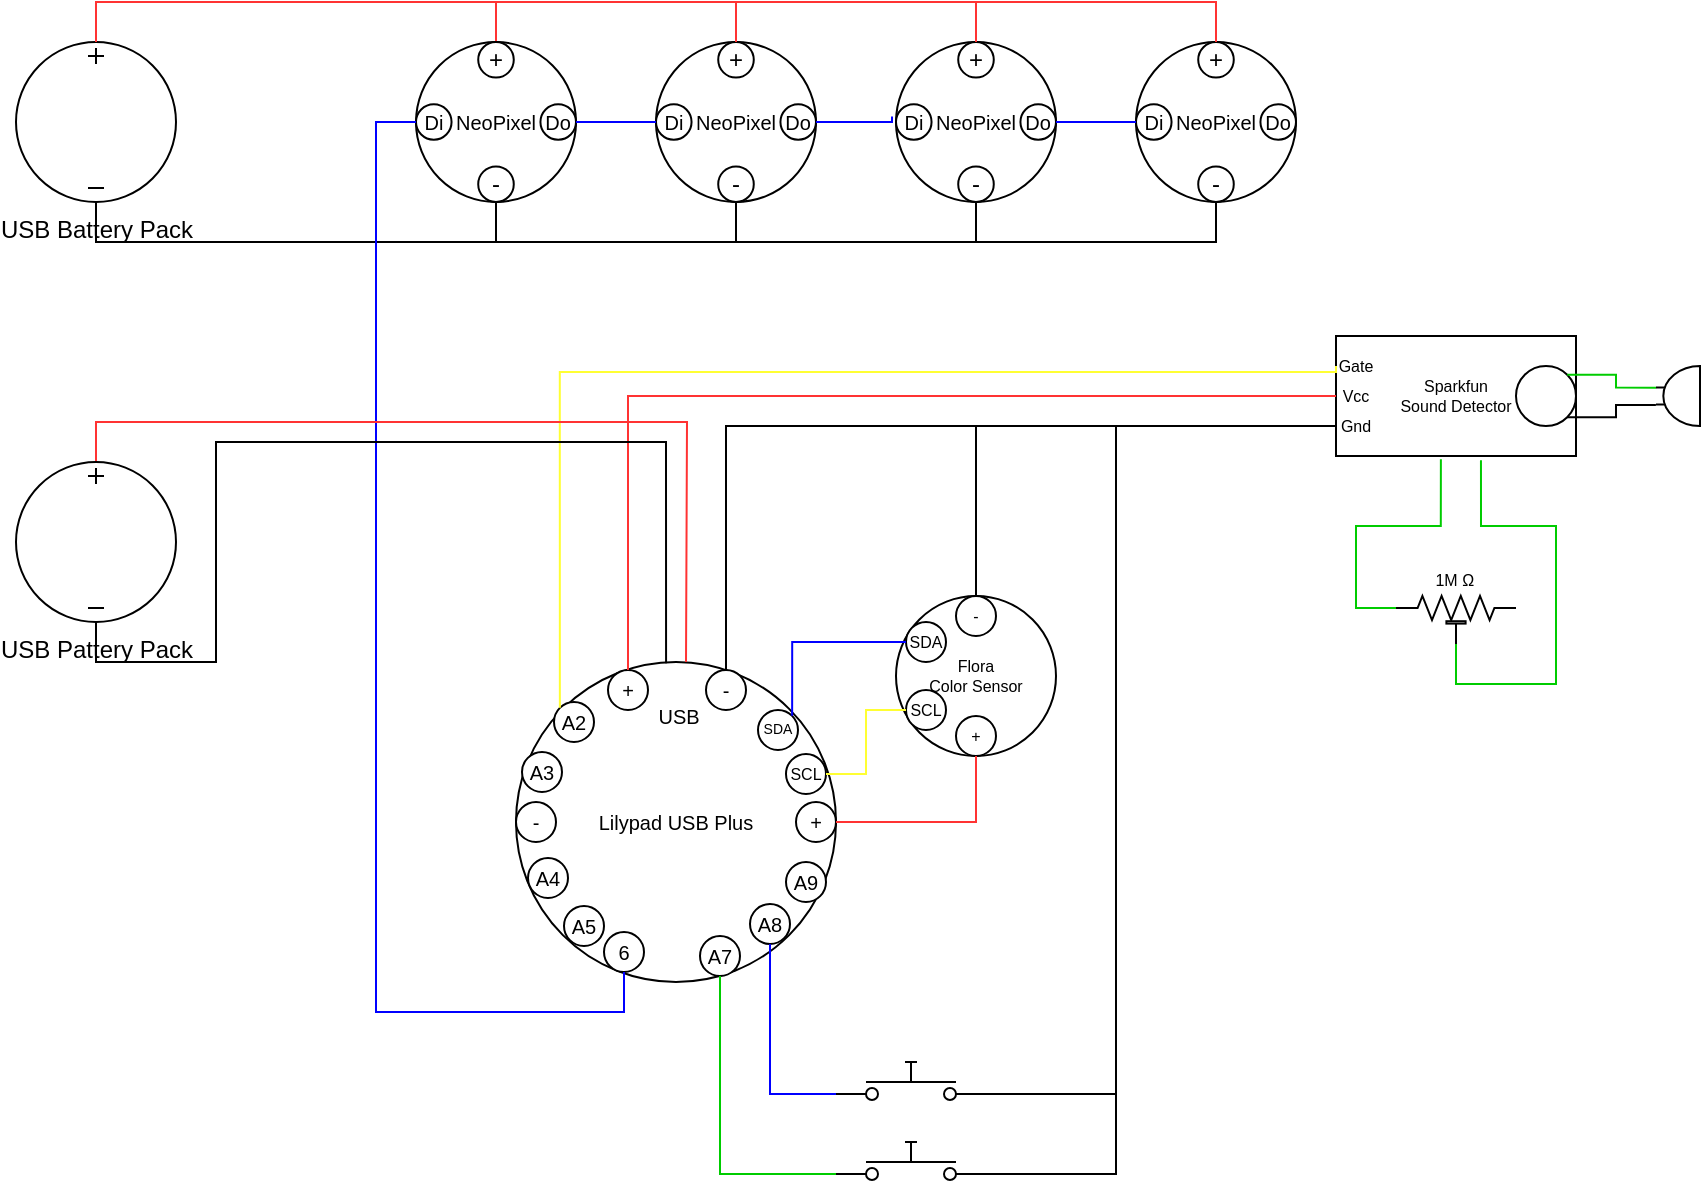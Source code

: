 <mxfile version="20.7.4" type="onedrive"><diagram name="Page-1" id="7e0a89b8-554c-2b80-1dc8-d5c74ca68de4"><mxGraphModel grid="1" page="1" gridSize="10" guides="1" tooltips="1" connect="1" arrows="1" fold="1" pageScale="1" pageWidth="1100" pageHeight="850" background="none" math="0" shadow="0"><root><mxCell id="0"/><mxCell id="1" parent="0"/><mxCell id="_P09MxsXBM72Y9FjA3NU-31" style="edgeStyle=orthogonalEdgeStyle;rounded=0;orthogonalLoop=1;jettySize=auto;html=1;entryX=0.5;entryY=0;entryDx=0;entryDy=0;fontSize=10;exitX=0.5;exitY=0;exitDx=0;exitDy=0;exitPerimeter=0;endArrow=none;endFill=0;fillColor=#f8cecc;strokeColor=#FF3333;" edge="1" parent="1" source="_P09MxsXBM72Y9FjA3NU-1" target="_P09MxsXBM72Y9FjA3NU-6"><mxGeometry relative="1" as="geometry"/></mxCell><mxCell id="_P09MxsXBM72Y9FjA3NU-35" style="edgeStyle=orthogonalEdgeStyle;rounded=0;orthogonalLoop=1;jettySize=auto;html=1;entryX=0.5;entryY=1;entryDx=0;entryDy=0;strokeColor=#000000;fontSize=10;endArrow=none;endFill=0;exitX=0.5;exitY=1;exitDx=0;exitDy=0;exitPerimeter=0;" edge="1" parent="1" source="_P09MxsXBM72Y9FjA3NU-1" target="_P09MxsXBM72Y9FjA3NU-4"><mxGeometry relative="1" as="geometry"/></mxCell><mxCell id="_P09MxsXBM72Y9FjA3NU-1" value="USB Battery Pack" style="pointerEvents=1;verticalLabelPosition=bottom;shadow=0;dashed=0;align=center;html=1;verticalAlign=top;shape=mxgraph.electrical.signal_sources.source;aspect=fixed;points=[[0.5,0,0],[1,0.5,0],[0.5,1,0],[0,0.5,0]];elSignalType=dc3;" vertex="1" parent="1"><mxGeometry x="40" y="240" width="80" height="80" as="geometry"/></mxCell><mxCell id="_P09MxsXBM72Y9FjA3NU-11" value="" style="group" connectable="0" vertex="1" parent="1"><mxGeometry x="240" y="240" width="80" height="80" as="geometry"/></mxCell><mxCell id="_P09MxsXBM72Y9FjA3NU-4" value="&lt;font style=&quot;font-size: 10px;&quot;&gt;NeoPixel&lt;/font&gt;" style="ellipse;whiteSpace=wrap;html=1;aspect=fixed;" vertex="1" parent="_P09MxsXBM72Y9FjA3NU-11"><mxGeometry width="80" height="80" as="geometry"/></mxCell><mxCell id="_P09MxsXBM72Y9FjA3NU-6" value="+" style="ellipse;whiteSpace=wrap;html=1;aspect=fixed;" vertex="1" parent="_P09MxsXBM72Y9FjA3NU-11"><mxGeometry x="31.111" width="17.778" height="17.778" as="geometry"/></mxCell><mxCell id="_P09MxsXBM72Y9FjA3NU-7" value="-" style="ellipse;whiteSpace=wrap;html=1;aspect=fixed;" vertex="1" parent="_P09MxsXBM72Y9FjA3NU-11"><mxGeometry x="31.111" y="62.222" width="17.778" height="17.778" as="geometry"/></mxCell><mxCell id="_P09MxsXBM72Y9FjA3NU-8" value="Di" style="ellipse;whiteSpace=wrap;html=1;aspect=fixed;fontSize=10;" vertex="1" parent="_P09MxsXBM72Y9FjA3NU-11"><mxGeometry y="31.111" width="17.778" height="17.778" as="geometry"/></mxCell><mxCell id="_P09MxsXBM72Y9FjA3NU-10" value="Do" style="ellipse;whiteSpace=wrap;html=1;aspect=fixed;fontSize=10;" vertex="1" parent="_P09MxsXBM72Y9FjA3NU-11"><mxGeometry x="62.222" y="31.111" width="17.778" height="17.778" as="geometry"/></mxCell><mxCell id="_P09MxsXBM72Y9FjA3NU-13" value="" style="group" connectable="0" vertex="1" parent="1"><mxGeometry x="360" y="240" width="80" height="80" as="geometry"/></mxCell><mxCell id="_P09MxsXBM72Y9FjA3NU-14" value="&lt;font style=&quot;font-size: 10px;&quot;&gt;NeoPixel&lt;/font&gt;" style="ellipse;whiteSpace=wrap;html=1;aspect=fixed;" vertex="1" parent="_P09MxsXBM72Y9FjA3NU-13"><mxGeometry width="80" height="80" as="geometry"/></mxCell><mxCell id="_P09MxsXBM72Y9FjA3NU-15" value="+" style="ellipse;whiteSpace=wrap;html=1;aspect=fixed;" vertex="1" parent="_P09MxsXBM72Y9FjA3NU-13"><mxGeometry x="31.111" width="17.778" height="17.778" as="geometry"/></mxCell><mxCell id="_P09MxsXBM72Y9FjA3NU-16" value="-" style="ellipse;whiteSpace=wrap;html=1;aspect=fixed;" vertex="1" parent="_P09MxsXBM72Y9FjA3NU-13"><mxGeometry x="31.111" y="62.222" width="17.778" height="17.778" as="geometry"/></mxCell><mxCell id="_P09MxsXBM72Y9FjA3NU-17" value="Di" style="ellipse;whiteSpace=wrap;html=1;aspect=fixed;fontSize=10;" vertex="1" parent="_P09MxsXBM72Y9FjA3NU-13"><mxGeometry y="31.111" width="17.778" height="17.778" as="geometry"/></mxCell><mxCell id="_P09MxsXBM72Y9FjA3NU-18" value="Do" style="ellipse;whiteSpace=wrap;html=1;aspect=fixed;fontSize=10;" vertex="1" parent="_P09MxsXBM72Y9FjA3NU-13"><mxGeometry x="62.222" y="31.111" width="17.778" height="17.778" as="geometry"/></mxCell><mxCell id="_P09MxsXBM72Y9FjA3NU-19" value="" style="group" connectable="0" vertex="1" parent="1"><mxGeometry x="480" y="240" width="80" height="80" as="geometry"/></mxCell><mxCell id="_P09MxsXBM72Y9FjA3NU-20" value="&lt;font style=&quot;font-size: 10px;&quot;&gt;NeoPixel&lt;/font&gt;" style="ellipse;whiteSpace=wrap;html=1;aspect=fixed;" vertex="1" parent="_P09MxsXBM72Y9FjA3NU-19"><mxGeometry width="80" height="80" as="geometry"/></mxCell><mxCell id="_P09MxsXBM72Y9FjA3NU-21" value="+" style="ellipse;whiteSpace=wrap;html=1;aspect=fixed;" vertex="1" parent="_P09MxsXBM72Y9FjA3NU-19"><mxGeometry x="31.111" width="17.778" height="17.778" as="geometry"/></mxCell><mxCell id="_P09MxsXBM72Y9FjA3NU-22" value="-" style="ellipse;whiteSpace=wrap;html=1;aspect=fixed;" vertex="1" parent="_P09MxsXBM72Y9FjA3NU-19"><mxGeometry x="31.111" y="62.222" width="17.778" height="17.778" as="geometry"/></mxCell><mxCell id="_P09MxsXBM72Y9FjA3NU-23" value="Di" style="ellipse;whiteSpace=wrap;html=1;aspect=fixed;fontSize=10;" vertex="1" parent="_P09MxsXBM72Y9FjA3NU-19"><mxGeometry y="31.111" width="17.778" height="17.778" as="geometry"/></mxCell><mxCell id="_P09MxsXBM72Y9FjA3NU-24" value="Do" style="ellipse;whiteSpace=wrap;html=1;aspect=fixed;fontSize=10;" vertex="1" parent="_P09MxsXBM72Y9FjA3NU-19"><mxGeometry x="62.222" y="31.111" width="17.778" height="17.778" as="geometry"/></mxCell><mxCell id="_P09MxsXBM72Y9FjA3NU-25" value="" style="group" connectable="0" vertex="1" parent="1"><mxGeometry x="600" y="240" width="80" height="80" as="geometry"/></mxCell><mxCell id="_P09MxsXBM72Y9FjA3NU-26" value="&lt;font style=&quot;font-size: 10px;&quot;&gt;NeoPixel&lt;/font&gt;" style="ellipse;whiteSpace=wrap;html=1;aspect=fixed;" vertex="1" parent="_P09MxsXBM72Y9FjA3NU-25"><mxGeometry width="80" height="80" as="geometry"/></mxCell><mxCell id="_P09MxsXBM72Y9FjA3NU-27" value="+" style="ellipse;whiteSpace=wrap;html=1;aspect=fixed;" vertex="1" parent="_P09MxsXBM72Y9FjA3NU-25"><mxGeometry x="31.111" width="17.778" height="17.778" as="geometry"/></mxCell><mxCell id="_P09MxsXBM72Y9FjA3NU-28" value="-" style="ellipse;whiteSpace=wrap;html=1;aspect=fixed;" vertex="1" parent="_P09MxsXBM72Y9FjA3NU-25"><mxGeometry x="31.111" y="62.222" width="17.778" height="17.778" as="geometry"/></mxCell><mxCell id="_P09MxsXBM72Y9FjA3NU-29" value="Di" style="ellipse;whiteSpace=wrap;html=1;aspect=fixed;fontSize=10;" vertex="1" parent="_P09MxsXBM72Y9FjA3NU-25"><mxGeometry y="31.111" width="17.778" height="17.778" as="geometry"/></mxCell><mxCell id="_P09MxsXBM72Y9FjA3NU-30" value="Do" style="ellipse;whiteSpace=wrap;html=1;aspect=fixed;fontSize=10;" vertex="1" parent="_P09MxsXBM72Y9FjA3NU-25"><mxGeometry x="62.222" y="31.111" width="17.778" height="17.778" as="geometry"/></mxCell><mxCell id="_P09MxsXBM72Y9FjA3NU-32" style="edgeStyle=orthogonalEdgeStyle;rounded=0;orthogonalLoop=1;jettySize=auto;html=1;entryX=0.5;entryY=0;entryDx=0;entryDy=0;fontSize=10;exitX=0.5;exitY=0;exitDx=0;exitDy=0;exitPerimeter=0;endArrow=none;endFill=0;fillColor=#f8cecc;strokeColor=#FF3333;" edge="1" parent="1" source="_P09MxsXBM72Y9FjA3NU-1" target="_P09MxsXBM72Y9FjA3NU-15"><mxGeometry relative="1" as="geometry"><mxPoint x="90" y="250" as="sourcePoint"/><mxPoint x="290" y="250" as="targetPoint"/></mxGeometry></mxCell><mxCell id="_P09MxsXBM72Y9FjA3NU-33" style="edgeStyle=orthogonalEdgeStyle;rounded=0;orthogonalLoop=1;jettySize=auto;html=1;entryX=0.5;entryY=0;entryDx=0;entryDy=0;fontSize=10;exitX=0.5;exitY=0;exitDx=0;exitDy=0;exitPerimeter=0;endArrow=none;endFill=0;fillColor=#f8cecc;strokeColor=#FF3333;" edge="1" parent="1" source="_P09MxsXBM72Y9FjA3NU-1" target="_P09MxsXBM72Y9FjA3NU-21"><mxGeometry relative="1" as="geometry"><mxPoint x="100" y="260" as="sourcePoint"/><mxPoint x="300" y="260" as="targetPoint"/></mxGeometry></mxCell><mxCell id="_P09MxsXBM72Y9FjA3NU-34" style="edgeStyle=orthogonalEdgeStyle;rounded=0;orthogonalLoop=1;jettySize=auto;html=1;entryX=0.5;entryY=0;entryDx=0;entryDy=0;fontSize=10;exitX=0.5;exitY=0;exitDx=0;exitDy=0;exitPerimeter=0;endArrow=none;endFill=0;fillColor=#f8cecc;strokeColor=#FF3333;" edge="1" parent="1" source="_P09MxsXBM72Y9FjA3NU-1" target="_P09MxsXBM72Y9FjA3NU-27"><mxGeometry relative="1" as="geometry"><mxPoint x="110" y="270" as="sourcePoint"/><mxPoint x="310" y="270" as="targetPoint"/></mxGeometry></mxCell><mxCell id="_P09MxsXBM72Y9FjA3NU-36" style="edgeStyle=orthogonalEdgeStyle;rounded=0;orthogonalLoop=1;jettySize=auto;html=1;entryX=0.5;entryY=1;entryDx=0;entryDy=0;strokeColor=#000000;fontSize=10;endArrow=none;endFill=0;exitX=0.5;exitY=1;exitDx=0;exitDy=0;exitPerimeter=0;" edge="1" parent="1" source="_P09MxsXBM72Y9FjA3NU-1" target="_P09MxsXBM72Y9FjA3NU-16"><mxGeometry relative="1" as="geometry"><mxPoint x="90" y="330" as="sourcePoint"/><mxPoint x="290" y="330" as="targetPoint"/></mxGeometry></mxCell><mxCell id="_P09MxsXBM72Y9FjA3NU-37" style="edgeStyle=orthogonalEdgeStyle;rounded=0;orthogonalLoop=1;jettySize=auto;html=1;entryX=0.5;entryY=1;entryDx=0;entryDy=0;strokeColor=#000000;fontSize=10;endArrow=none;endFill=0;" edge="1" parent="1" target="_P09MxsXBM72Y9FjA3NU-20"><mxGeometry relative="1" as="geometry"><mxPoint x="80" y="320" as="sourcePoint"/><mxPoint x="300" y="340" as="targetPoint"/><Array as="points"><mxPoint x="80" y="340"/><mxPoint x="520" y="340"/></Array></mxGeometry></mxCell><mxCell id="_P09MxsXBM72Y9FjA3NU-38" style="edgeStyle=orthogonalEdgeStyle;rounded=0;orthogonalLoop=1;jettySize=auto;html=1;entryX=0.5;entryY=1;entryDx=0;entryDy=0;strokeColor=#000000;fontSize=10;endArrow=none;endFill=0;exitX=0.5;exitY=1;exitDx=0;exitDy=0;exitPerimeter=0;" edge="1" parent="1" source="_P09MxsXBM72Y9FjA3NU-1" target="_P09MxsXBM72Y9FjA3NU-26"><mxGeometry relative="1" as="geometry"><mxPoint x="110" y="350" as="sourcePoint"/><mxPoint x="310" y="350" as="targetPoint"/></mxGeometry></mxCell><mxCell id="_P09MxsXBM72Y9FjA3NU-39" style="edgeStyle=orthogonalEdgeStyle;rounded=0;orthogonalLoop=1;jettySize=auto;html=1;entryX=0;entryY=0.5;entryDx=0;entryDy=0;strokeColor=#0000FF;fontSize=10;endArrow=none;endFill=0;" edge="1" parent="1" source="_P09MxsXBM72Y9FjA3NU-4" target="_P09MxsXBM72Y9FjA3NU-17"><mxGeometry relative="1" as="geometry"/></mxCell><mxCell id="_P09MxsXBM72Y9FjA3NU-40" style="edgeStyle=orthogonalEdgeStyle;rounded=0;orthogonalLoop=1;jettySize=auto;html=1;exitX=1;exitY=0.5;exitDx=0;exitDy=0;entryX=-0.112;entryY=0.342;entryDx=0;entryDy=0;entryPerimeter=0;strokeColor=#0000FF;fontSize=10;endArrow=none;endFill=0;" edge="1" parent="1" source="_P09MxsXBM72Y9FjA3NU-18" target="_P09MxsXBM72Y9FjA3NU-23"><mxGeometry relative="1" as="geometry"/></mxCell><mxCell id="_P09MxsXBM72Y9FjA3NU-41" style="edgeStyle=orthogonalEdgeStyle;rounded=0;orthogonalLoop=1;jettySize=auto;html=1;entryX=0;entryY=0.5;entryDx=0;entryDy=0;strokeColor=#0000FF;fontSize=10;endArrow=none;endFill=0;" edge="1" parent="1" source="_P09MxsXBM72Y9FjA3NU-24" target="_P09MxsXBM72Y9FjA3NU-29"><mxGeometry relative="1" as="geometry"/></mxCell><mxCell id="_P09MxsXBM72Y9FjA3NU-61" value="" style="group" connectable="0" vertex="1" parent="1"><mxGeometry x="290" y="550" width="160" height="160" as="geometry"/></mxCell><mxCell id="_P09MxsXBM72Y9FjA3NU-42" value="Lilypad USB Plus" style="ellipse;whiteSpace=wrap;html=1;aspect=fixed;fontSize=10;" vertex="1" parent="_P09MxsXBM72Y9FjA3NU-61"><mxGeometry width="160" height="160" as="geometry"/></mxCell><mxCell id="_P09MxsXBM72Y9FjA3NU-44" value="USB" style="shape=image;html=1;verticalAlign=top;verticalLabelPosition=bottom;labelBackgroundColor=#ffffff;imageAspect=0;aspect=fixed;image=https://cdn1.iconfinder.com/data/icons/bootstrap-vol-5/16/usb-c-128.png;fontSize=10;" vertex="1" parent="_P09MxsXBM72Y9FjA3NU-61"><mxGeometry x="71" y="-4" width="19" height="19" as="geometry"/></mxCell><mxCell id="_P09MxsXBM72Y9FjA3NU-46" value="+" style="ellipse;whiteSpace=wrap;html=1;aspect=fixed;fontSize=10;" vertex="1" parent="_P09MxsXBM72Y9FjA3NU-61"><mxGeometry x="140" y="70" width="20" height="20" as="geometry"/></mxCell><mxCell id="_P09MxsXBM72Y9FjA3NU-47" value="-" style="ellipse;whiteSpace=wrap;html=1;aspect=fixed;fontSize=10;" vertex="1" parent="_P09MxsXBM72Y9FjA3NU-61"><mxGeometry y="70" width="20" height="20" as="geometry"/></mxCell><mxCell id="_P09MxsXBM72Y9FjA3NU-48" value="+" style="ellipse;whiteSpace=wrap;html=1;aspect=fixed;fontSize=10;" vertex="1" parent="_P09MxsXBM72Y9FjA3NU-61"><mxGeometry x="46" y="4" width="20" height="20" as="geometry"/></mxCell><mxCell id="_P09MxsXBM72Y9FjA3NU-49" value="-" style="ellipse;whiteSpace=wrap;html=1;aspect=fixed;fontSize=10;" vertex="1" parent="_P09MxsXBM72Y9FjA3NU-61"><mxGeometry x="95" y="4" width="20" height="20" as="geometry"/></mxCell><mxCell id="_P09MxsXBM72Y9FjA3NU-50" value="SDA" style="ellipse;whiteSpace=wrap;html=1;aspect=fixed;fontSize=7;" vertex="1" parent="_P09MxsXBM72Y9FjA3NU-61"><mxGeometry x="121" y="24" width="20" height="20" as="geometry"/></mxCell><mxCell id="_P09MxsXBM72Y9FjA3NU-51" value="A9" style="ellipse;whiteSpace=wrap;html=1;aspect=fixed;fontSize=10;" vertex="1" parent="_P09MxsXBM72Y9FjA3NU-61"><mxGeometry x="135" y="100" width="20" height="20" as="geometry"/></mxCell><mxCell id="_P09MxsXBM72Y9FjA3NU-52" value="SCL" style="ellipse;whiteSpace=wrap;html=1;aspect=fixed;fontSize=8;" vertex="1" parent="_P09MxsXBM72Y9FjA3NU-61"><mxGeometry x="135" y="46" width="20" height="20" as="geometry"/></mxCell><mxCell id="_P09MxsXBM72Y9FjA3NU-53" value="A8" style="ellipse;whiteSpace=wrap;html=1;aspect=fixed;fontSize=10;" vertex="1" parent="_P09MxsXBM72Y9FjA3NU-61"><mxGeometry x="117" y="121" width="20" height="20" as="geometry"/></mxCell><mxCell id="_P09MxsXBM72Y9FjA3NU-54" value="A7" style="ellipse;whiteSpace=wrap;html=1;aspect=fixed;fontSize=10;" vertex="1" parent="_P09MxsXBM72Y9FjA3NU-61"><mxGeometry x="92" y="137" width="20" height="20" as="geometry"/></mxCell><mxCell id="_P09MxsXBM72Y9FjA3NU-55" value="6" style="ellipse;whiteSpace=wrap;html=1;aspect=fixed;fontSize=10;" vertex="1" parent="_P09MxsXBM72Y9FjA3NU-61"><mxGeometry x="44" y="135" width="20" height="20" as="geometry"/></mxCell><mxCell id="_P09MxsXBM72Y9FjA3NU-56" value="A5" style="ellipse;whiteSpace=wrap;html=1;aspect=fixed;fontSize=10;" vertex="1" parent="_P09MxsXBM72Y9FjA3NU-61"><mxGeometry x="24" y="122" width="20" height="20" as="geometry"/></mxCell><mxCell id="_P09MxsXBM72Y9FjA3NU-57" value="A4" style="ellipse;whiteSpace=wrap;html=1;aspect=fixed;fontSize=10;" vertex="1" parent="_P09MxsXBM72Y9FjA3NU-61"><mxGeometry x="6" y="98" width="20" height="20" as="geometry"/></mxCell><mxCell id="_P09MxsXBM72Y9FjA3NU-58" value="A3" style="ellipse;whiteSpace=wrap;html=1;aspect=fixed;fontSize=10;" vertex="1" parent="_P09MxsXBM72Y9FjA3NU-61"><mxGeometry x="3" y="45" width="20" height="20" as="geometry"/></mxCell><mxCell id="_P09MxsXBM72Y9FjA3NU-59" value="A2" style="ellipse;whiteSpace=wrap;html=1;aspect=fixed;fontSize=10;" vertex="1" parent="_P09MxsXBM72Y9FjA3NU-61"><mxGeometry x="19" y="20" width="20" height="20" as="geometry"/></mxCell><mxCell id="_P09MxsXBM72Y9FjA3NU-67" value="" style="group" connectable="0" vertex="1" parent="1"><mxGeometry x="700" y="387" width="182" height="60" as="geometry"/></mxCell><mxCell id="_P09MxsXBM72Y9FjA3NU-62" value="Sparkfun &lt;br&gt;Sound Detector" style="rounded=0;whiteSpace=wrap;html=1;fontSize=8;" vertex="1" parent="_P09MxsXBM72Y9FjA3NU-67"><mxGeometry width="120" height="60" as="geometry"/></mxCell><mxCell id="_P09MxsXBM72Y9FjA3NU-63" value="" style="ellipse;whiteSpace=wrap;html=1;aspect=fixed;fontSize=8;" vertex="1" parent="_P09MxsXBM72Y9FjA3NU-67"><mxGeometry x="90" y="15" width="30" height="30" as="geometry"/></mxCell><mxCell id="_P09MxsXBM72Y9FjA3NU-65" style="edgeStyle=orthogonalEdgeStyle;rounded=0;orthogonalLoop=1;jettySize=auto;html=1;entryX=1;entryY=0;entryDx=0;entryDy=0;strokeColor=#00CC00;fontSize=8;endArrow=none;endFill=0;exitX=0.995;exitY=0.639;exitDx=0;exitDy=0;exitPerimeter=0;" edge="1" parent="_P09MxsXBM72Y9FjA3NU-67" source="_P09MxsXBM72Y9FjA3NU-64" target="_P09MxsXBM72Y9FjA3NU-63"><mxGeometry relative="1" as="geometry"/></mxCell><mxCell id="_P09MxsXBM72Y9FjA3NU-66" style="edgeStyle=orthogonalEdgeStyle;rounded=0;orthogonalLoop=1;jettySize=auto;html=1;entryX=1;entryY=1;entryDx=0;entryDy=0;strokeColor=#000000;fontSize=8;endArrow=none;endFill=0;exitX=1.002;exitY=0.351;exitDx=0;exitDy=0;exitPerimeter=0;" edge="1" parent="_P09MxsXBM72Y9FjA3NU-67" source="_P09MxsXBM72Y9FjA3NU-64" target="_P09MxsXBM72Y9FjA3NU-63"><mxGeometry relative="1" as="geometry"/></mxCell><mxCell id="_P09MxsXBM72Y9FjA3NU-64" value="" style="verticalLabelPosition=bottom;shadow=0;dashed=0;align=center;html=1;verticalAlign=top;shape=mxgraph.electrical.radio.microphone_2;fontSize=8;rotation=-180;" vertex="1" parent="_P09MxsXBM72Y9FjA3NU-67"><mxGeometry x="160" y="15" width="22" height="30" as="geometry"/></mxCell><mxCell id="_P09MxsXBM72Y9FjA3NU-71" value="Gnd" style="text;html=1;strokeColor=none;fillColor=none;align=center;verticalAlign=middle;whiteSpace=wrap;rounded=0;fontSize=8;" vertex="1" parent="_P09MxsXBM72Y9FjA3NU-67"><mxGeometry x="-20" y="30" width="60" height="30" as="geometry"/></mxCell><mxCell id="_P09MxsXBM72Y9FjA3NU-79" value="Vcc" style="text;html=1;strokeColor=none;fillColor=none;align=center;verticalAlign=middle;whiteSpace=wrap;rounded=0;fontSize=8;" vertex="1" parent="_P09MxsXBM72Y9FjA3NU-67"><mxGeometry x="-20" y="15" width="60" height="30" as="geometry"/></mxCell><mxCell id="_P09MxsXBM72Y9FjA3NU-80" value="Gate" style="text;html=1;strokeColor=none;fillColor=none;align=center;verticalAlign=middle;whiteSpace=wrap;rounded=0;fontSize=8;" vertex="1" parent="_P09MxsXBM72Y9FjA3NU-67"><mxGeometry x="-20" width="60" height="30" as="geometry"/></mxCell><mxCell id="_P09MxsXBM72Y9FjA3NU-68" style="edgeStyle=orthogonalEdgeStyle;rounded=0;orthogonalLoop=1;jettySize=auto;html=1;exitX=0;exitY=0;exitDx=0;exitDy=0;entryX=0;entryY=0.25;entryDx=0;entryDy=0;strokeColor=#FFFF33;fontSize=8;endArrow=none;endFill=0;" edge="1" parent="1" source="_P09MxsXBM72Y9FjA3NU-59" target="_P09MxsXBM72Y9FjA3NU-62"><mxGeometry relative="1" as="geometry"><Array as="points"><mxPoint x="312" y="405"/></Array></mxGeometry></mxCell><mxCell id="_P09MxsXBM72Y9FjA3NU-69" style="edgeStyle=orthogonalEdgeStyle;rounded=0;orthogonalLoop=1;jettySize=auto;html=1;exitX=0.5;exitY=0;exitDx=0;exitDy=0;entryX=0;entryY=0.5;entryDx=0;entryDy=0;strokeColor=#FF3333;fontSize=8;endArrow=none;endFill=0;" edge="1" parent="1" source="_P09MxsXBM72Y9FjA3NU-48" target="_P09MxsXBM72Y9FjA3NU-62"><mxGeometry relative="1" as="geometry"/></mxCell><mxCell id="_P09MxsXBM72Y9FjA3NU-70" style="edgeStyle=orthogonalEdgeStyle;rounded=0;orthogonalLoop=1;jettySize=auto;html=1;exitX=0.5;exitY=0;exitDx=0;exitDy=0;entryX=0;entryY=0.75;entryDx=0;entryDy=0;strokeColor=#000000;fontSize=8;endArrow=none;endFill=0;" edge="1" parent="1" source="_P09MxsXBM72Y9FjA3NU-49" target="_P09MxsXBM72Y9FjA3NU-62"><mxGeometry relative="1" as="geometry"/></mxCell><mxCell id="_P09MxsXBM72Y9FjA3NU-81" style="edgeStyle=orthogonalEdgeStyle;rounded=0;orthogonalLoop=1;jettySize=auto;html=1;exitX=0.5;exitY=1;exitDx=0;exitDy=0;entryX=0;entryY=0.5;entryDx=0;entryDy=0;strokeColor=#0000FF;fontSize=8;endArrow=none;endFill=0;" edge="1" parent="1" source="_P09MxsXBM72Y9FjA3NU-55" target="_P09MxsXBM72Y9FjA3NU-8"><mxGeometry relative="1" as="geometry"/></mxCell><mxCell id="_P09MxsXBM72Y9FjA3NU-83" style="edgeStyle=orthogonalEdgeStyle;rounded=0;orthogonalLoop=1;jettySize=auto;html=1;entryX=0.437;entryY=1.028;entryDx=0;entryDy=0;entryPerimeter=0;strokeColor=#00CC00;fontSize=8;endArrow=none;endFill=0;exitX=0;exitY=0.25;exitDx=0;exitDy=0;exitPerimeter=0;" edge="1" parent="1" source="_P09MxsXBM72Y9FjA3NU-82" target="_P09MxsXBM72Y9FjA3NU-62"><mxGeometry relative="1" as="geometry"/></mxCell><mxCell id="_P09MxsXBM72Y9FjA3NU-84" style="edgeStyle=orthogonalEdgeStyle;rounded=0;orthogonalLoop=1;jettySize=auto;html=1;entryX=0.604;entryY=1.036;entryDx=0;entryDy=0;entryPerimeter=0;strokeColor=#00CC00;fontSize=8;endArrow=none;endFill=0;exitX=0.5;exitY=1;exitDx=0;exitDy=0;exitPerimeter=0;" edge="1" parent="1" source="_P09MxsXBM72Y9FjA3NU-82" target="_P09MxsXBM72Y9FjA3NU-62"><mxGeometry relative="1" as="geometry"><Array as="points"><mxPoint x="760" y="561"/><mxPoint x="810" y="561"/><mxPoint x="810" y="482"/><mxPoint x="773" y="482"/></Array></mxGeometry></mxCell><mxCell id="_P09MxsXBM72Y9FjA3NU-82" value="1M Ω&amp;nbsp;" style="pointerEvents=1;verticalLabelPosition=top;shadow=0;dashed=0;align=center;html=1;verticalAlign=bottom;shape=mxgraph.electrical.resistors.trimmer_pot_2;fontSize=8;labelPosition=center;" vertex="1" parent="1"><mxGeometry x="730" y="517" width="60" height="24" as="geometry"/></mxCell><mxCell id="_P09MxsXBM72Y9FjA3NU-89" style="edgeStyle=orthogonalEdgeStyle;rounded=0;orthogonalLoop=1;jettySize=auto;html=1;exitX=1;exitY=0.8;exitDx=0;exitDy=0;entryX=0.5;entryY=0;entryDx=0;entryDy=0;strokeColor=#000000;fontSize=8;endArrow=none;endFill=0;" edge="1" parent="1" source="_P09MxsXBM72Y9FjA3NU-85" target="_P09MxsXBM72Y9FjA3NU-49"><mxGeometry relative="1" as="geometry"><Array as="points"><mxPoint x="590" y="766"/><mxPoint x="590" y="432"/><mxPoint x="395" y="432"/></Array></mxGeometry></mxCell><mxCell id="_P09MxsXBM72Y9FjA3NU-85" value="" style="shape=mxgraph.electrical.electro-mechanical.pushbutton;aspect=fixed;elSwitchState=off;fontSize=8;" vertex="1" parent="1"><mxGeometry x="450" y="750" width="75" height="20" as="geometry"/></mxCell><mxCell id="_P09MxsXBM72Y9FjA3NU-90" style="edgeStyle=orthogonalEdgeStyle;rounded=0;orthogonalLoop=1;jettySize=auto;html=1;exitX=1;exitY=0.8;exitDx=0;exitDy=0;entryX=0.5;entryY=0;entryDx=0;entryDy=0;strokeColor=#000000;fontSize=8;endArrow=none;endFill=0;" edge="1" parent="1" source="_P09MxsXBM72Y9FjA3NU-86" target="_P09MxsXBM72Y9FjA3NU-49"><mxGeometry relative="1" as="geometry"><Array as="points"><mxPoint x="590" y="806"/><mxPoint x="590" y="432"/><mxPoint x="395" y="432"/></Array></mxGeometry></mxCell><mxCell id="_P09MxsXBM72Y9FjA3NU-86" value="" style="shape=mxgraph.electrical.electro-mechanical.pushbutton;aspect=fixed;elSwitchState=off;fontSize=8;" vertex="1" parent="1"><mxGeometry x="450" y="790" width="75" height="20" as="geometry"/></mxCell><mxCell id="_P09MxsXBM72Y9FjA3NU-87" style="edgeStyle=orthogonalEdgeStyle;rounded=0;orthogonalLoop=1;jettySize=auto;html=1;exitX=0.5;exitY=1;exitDx=0;exitDy=0;entryX=0;entryY=0.8;entryDx=0;entryDy=0;strokeColor=#0000FF;fontSize=8;endArrow=none;endFill=0;" edge="1" parent="1" source="_P09MxsXBM72Y9FjA3NU-53" target="_P09MxsXBM72Y9FjA3NU-85"><mxGeometry relative="1" as="geometry"/></mxCell><mxCell id="_P09MxsXBM72Y9FjA3NU-88" style="edgeStyle=orthogonalEdgeStyle;rounded=0;orthogonalLoop=1;jettySize=auto;html=1;exitX=0.5;exitY=1;exitDx=0;exitDy=0;entryX=0;entryY=0.8;entryDx=0;entryDy=0;strokeColor=#00CC00;fontSize=8;endArrow=none;endFill=0;" edge="1" parent="1" source="_P09MxsXBM72Y9FjA3NU-54" target="_P09MxsXBM72Y9FjA3NU-86"><mxGeometry relative="1" as="geometry"/></mxCell><mxCell id="_P09MxsXBM72Y9FjA3NU-91" value="Flora&lt;br&gt;Color Sensor" style="ellipse;whiteSpace=wrap;html=1;aspect=fixed;fontSize=8;" vertex="1" parent="1"><mxGeometry x="480" y="517" width="80" height="80" as="geometry"/></mxCell><mxCell id="_P09MxsXBM72Y9FjA3NU-100" style="edgeStyle=orthogonalEdgeStyle;rounded=0;orthogonalLoop=1;jettySize=auto;html=1;exitX=0.5;exitY=0;exitDx=0;exitDy=0;entryX=0.5;entryY=0;entryDx=0;entryDy=0;strokeColor=#000000;fontSize=8;endArrow=none;endFill=0;" edge="1" parent="1" source="_P09MxsXBM72Y9FjA3NU-92" target="_P09MxsXBM72Y9FjA3NU-49"><mxGeometry relative="1" as="geometry"><Array as="points"><mxPoint x="520" y="432"/><mxPoint x="395" y="432"/></Array></mxGeometry></mxCell><mxCell id="_P09MxsXBM72Y9FjA3NU-92" value="-" style="ellipse;whiteSpace=wrap;html=1;aspect=fixed;fontSize=8;" vertex="1" parent="1"><mxGeometry x="510" y="517" width="20" height="20" as="geometry"/></mxCell><mxCell id="_P09MxsXBM72Y9FjA3NU-93" value="+" style="ellipse;whiteSpace=wrap;html=1;aspect=fixed;fontSize=8;" vertex="1" parent="1"><mxGeometry x="510" y="577" width="20" height="20" as="geometry"/></mxCell><mxCell id="_P09MxsXBM72Y9FjA3NU-95" value="SDA" style="ellipse;whiteSpace=wrap;html=1;aspect=fixed;fontSize=8;" vertex="1" parent="1"><mxGeometry x="485" y="530" width="20" height="20" as="geometry"/></mxCell><mxCell id="_P09MxsXBM72Y9FjA3NU-96" value="SCL" style="ellipse;whiteSpace=wrap;html=1;aspect=fixed;fontSize=8;" vertex="1" parent="1"><mxGeometry x="485" y="564" width="20" height="20" as="geometry"/></mxCell><mxCell id="_P09MxsXBM72Y9FjA3NU-97" style="edgeStyle=orthogonalEdgeStyle;rounded=0;orthogonalLoop=1;jettySize=auto;html=1;exitX=1;exitY=0;exitDx=0;exitDy=0;strokeColor=#0000FF;fontSize=8;endArrow=none;endFill=0;entryX=0;entryY=0.5;entryDx=0;entryDy=0;" edge="1" parent="1" source="_P09MxsXBM72Y9FjA3NU-50" target="_P09MxsXBM72Y9FjA3NU-95"><mxGeometry relative="1" as="geometry"><mxPoint x="460" y="530" as="targetPoint"/><Array as="points"><mxPoint x="428" y="540"/><mxPoint x="485" y="540"/></Array></mxGeometry></mxCell><mxCell id="_P09MxsXBM72Y9FjA3NU-98" style="edgeStyle=orthogonalEdgeStyle;rounded=0;orthogonalLoop=1;jettySize=auto;html=1;exitX=1;exitY=0.5;exitDx=0;exitDy=0;entryX=0;entryY=0.5;entryDx=0;entryDy=0;strokeColor=#FFFF33;fontSize=8;endArrow=none;endFill=0;" edge="1" parent="1" source="_P09MxsXBM72Y9FjA3NU-52" target="_P09MxsXBM72Y9FjA3NU-96"><mxGeometry relative="1" as="geometry"><Array as="points"><mxPoint x="465" y="606"/><mxPoint x="465" y="574"/></Array></mxGeometry></mxCell><mxCell id="_P09MxsXBM72Y9FjA3NU-99" style="edgeStyle=orthogonalEdgeStyle;rounded=0;orthogonalLoop=1;jettySize=auto;html=1;exitX=1;exitY=0.5;exitDx=0;exitDy=0;entryX=0.5;entryY=1;entryDx=0;entryDy=0;strokeColor=#FF3333;fontSize=8;endArrow=none;endFill=0;" edge="1" parent="1" source="_P09MxsXBM72Y9FjA3NU-46" target="_P09MxsXBM72Y9FjA3NU-93"><mxGeometry relative="1" as="geometry"/></mxCell><mxCell id="_P09MxsXBM72Y9FjA3NU-102" style="edgeStyle=orthogonalEdgeStyle;rounded=0;orthogonalLoop=1;jettySize=auto;html=1;exitX=0.5;exitY=0;exitDx=0;exitDy=0;exitPerimeter=0;strokeColor=#FF3333;fontSize=8;endArrow=none;endFill=0;" edge="1" parent="1" source="_P09MxsXBM72Y9FjA3NU-101"><mxGeometry relative="1" as="geometry"><mxPoint x="375" y="550" as="targetPoint"/></mxGeometry></mxCell><mxCell id="_P09MxsXBM72Y9FjA3NU-103" style="edgeStyle=orthogonalEdgeStyle;rounded=0;orthogonalLoop=1;jettySize=auto;html=1;exitX=0.5;exitY=1;exitDx=0;exitDy=0;exitPerimeter=0;entryX=0.469;entryY=0.004;entryDx=0;entryDy=0;entryPerimeter=0;strokeColor=#000000;fontSize=8;endArrow=none;endFill=0;" edge="1" parent="1" source="_P09MxsXBM72Y9FjA3NU-101" target="_P09MxsXBM72Y9FjA3NU-42"><mxGeometry relative="1" as="geometry"><Array as="points"><mxPoint x="80" y="550"/><mxPoint x="140" y="550"/><mxPoint x="140" y="440"/><mxPoint x="365" y="440"/></Array></mxGeometry></mxCell><mxCell id="_P09MxsXBM72Y9FjA3NU-101" value="USB Pattery Pack" style="pointerEvents=1;verticalLabelPosition=bottom;shadow=0;dashed=0;align=center;html=1;verticalAlign=top;shape=mxgraph.electrical.signal_sources.source;aspect=fixed;points=[[0.5,0,0],[1,0.5,0],[0.5,1,0],[0,0.5,0]];elSignalType=dc3;" vertex="1" parent="1"><mxGeometry x="40" y="450" width="80" height="80" as="geometry"/></mxCell></root></mxGraphModel></diagram></mxfile>